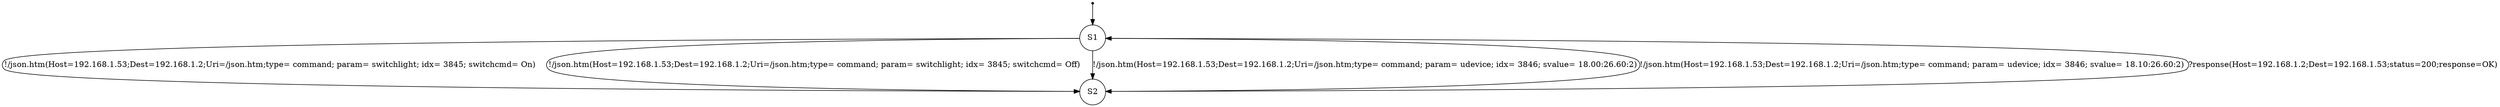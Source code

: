 digraph LTS {
S00[shape=point]
S1[label=S1,shape=circle];
S2[label=S2,shape=circle];
S00 -> S1
S1 -> S2[label ="!/json.htm(Host=192.168.1.53;Dest=192.168.1.2;Uri=/json.htm;type= command; param= switchlight; idx= 3845; switchcmd= On)"];
S1 -> S2[label ="!/json.htm(Host=192.168.1.53;Dest=192.168.1.2;Uri=/json.htm;type= command; param= switchlight; idx= 3845; switchcmd= Off)"];
S1 -> S2[label ="!/json.htm(Host=192.168.1.53;Dest=192.168.1.2;Uri=/json.htm;type= command; param= udevice; idx= 3846; svalue= 18.00:26.60:2)"];
S1 -> S2[label ="!/json.htm(Host=192.168.1.53;Dest=192.168.1.2;Uri=/json.htm;type= command; param= udevice; idx= 3846; svalue= 18.10:26.60:2)"];
S2 -> S1[label ="?response(Host=192.168.1.2;Dest=192.168.1.53;status=200;response=OK)"];
}
